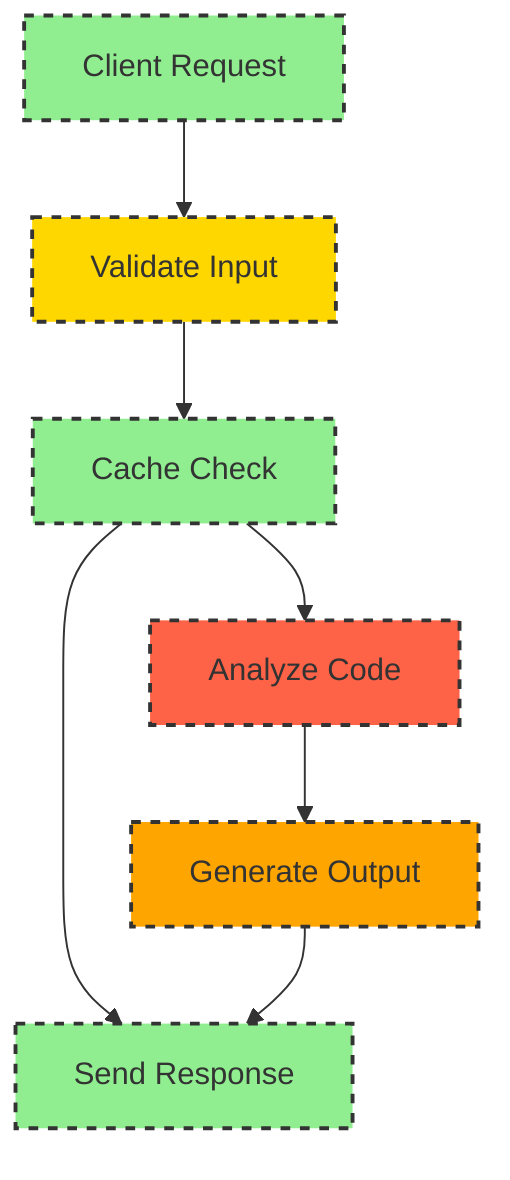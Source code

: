 graph TD
    validate[Validate Input]
    analyze[Analyze Code]
    generate[Generate Output]
    request[Client Request]
    cache_check[Cache Check]
    response[Send Response]

    request --> validate
    validate --> cache_check
    cache_check --> analyze
    cache_check --> response
    analyze --> generate
    generate --> response

    style validate fill:#FFD700,stroke:#333,stroke-dasharray: 5 5,stroke-width:2px
    style analyze fill:#FF6347,stroke:#333,stroke-dasharray: 5 5,stroke-width:2px
    style generate fill:#FFA500,stroke:#333,stroke-dasharray: 5 5,stroke-width:2px
    style request fill:#90EE90,stroke:#333,stroke-dasharray: 5 5,stroke-width:2px
    style cache_check fill:#90EE90,stroke:#333,stroke-dasharray: 5 5,stroke-width:2px
    style response fill:#90EE90,stroke:#333,stroke-dasharray: 5 5,stroke-width:2px